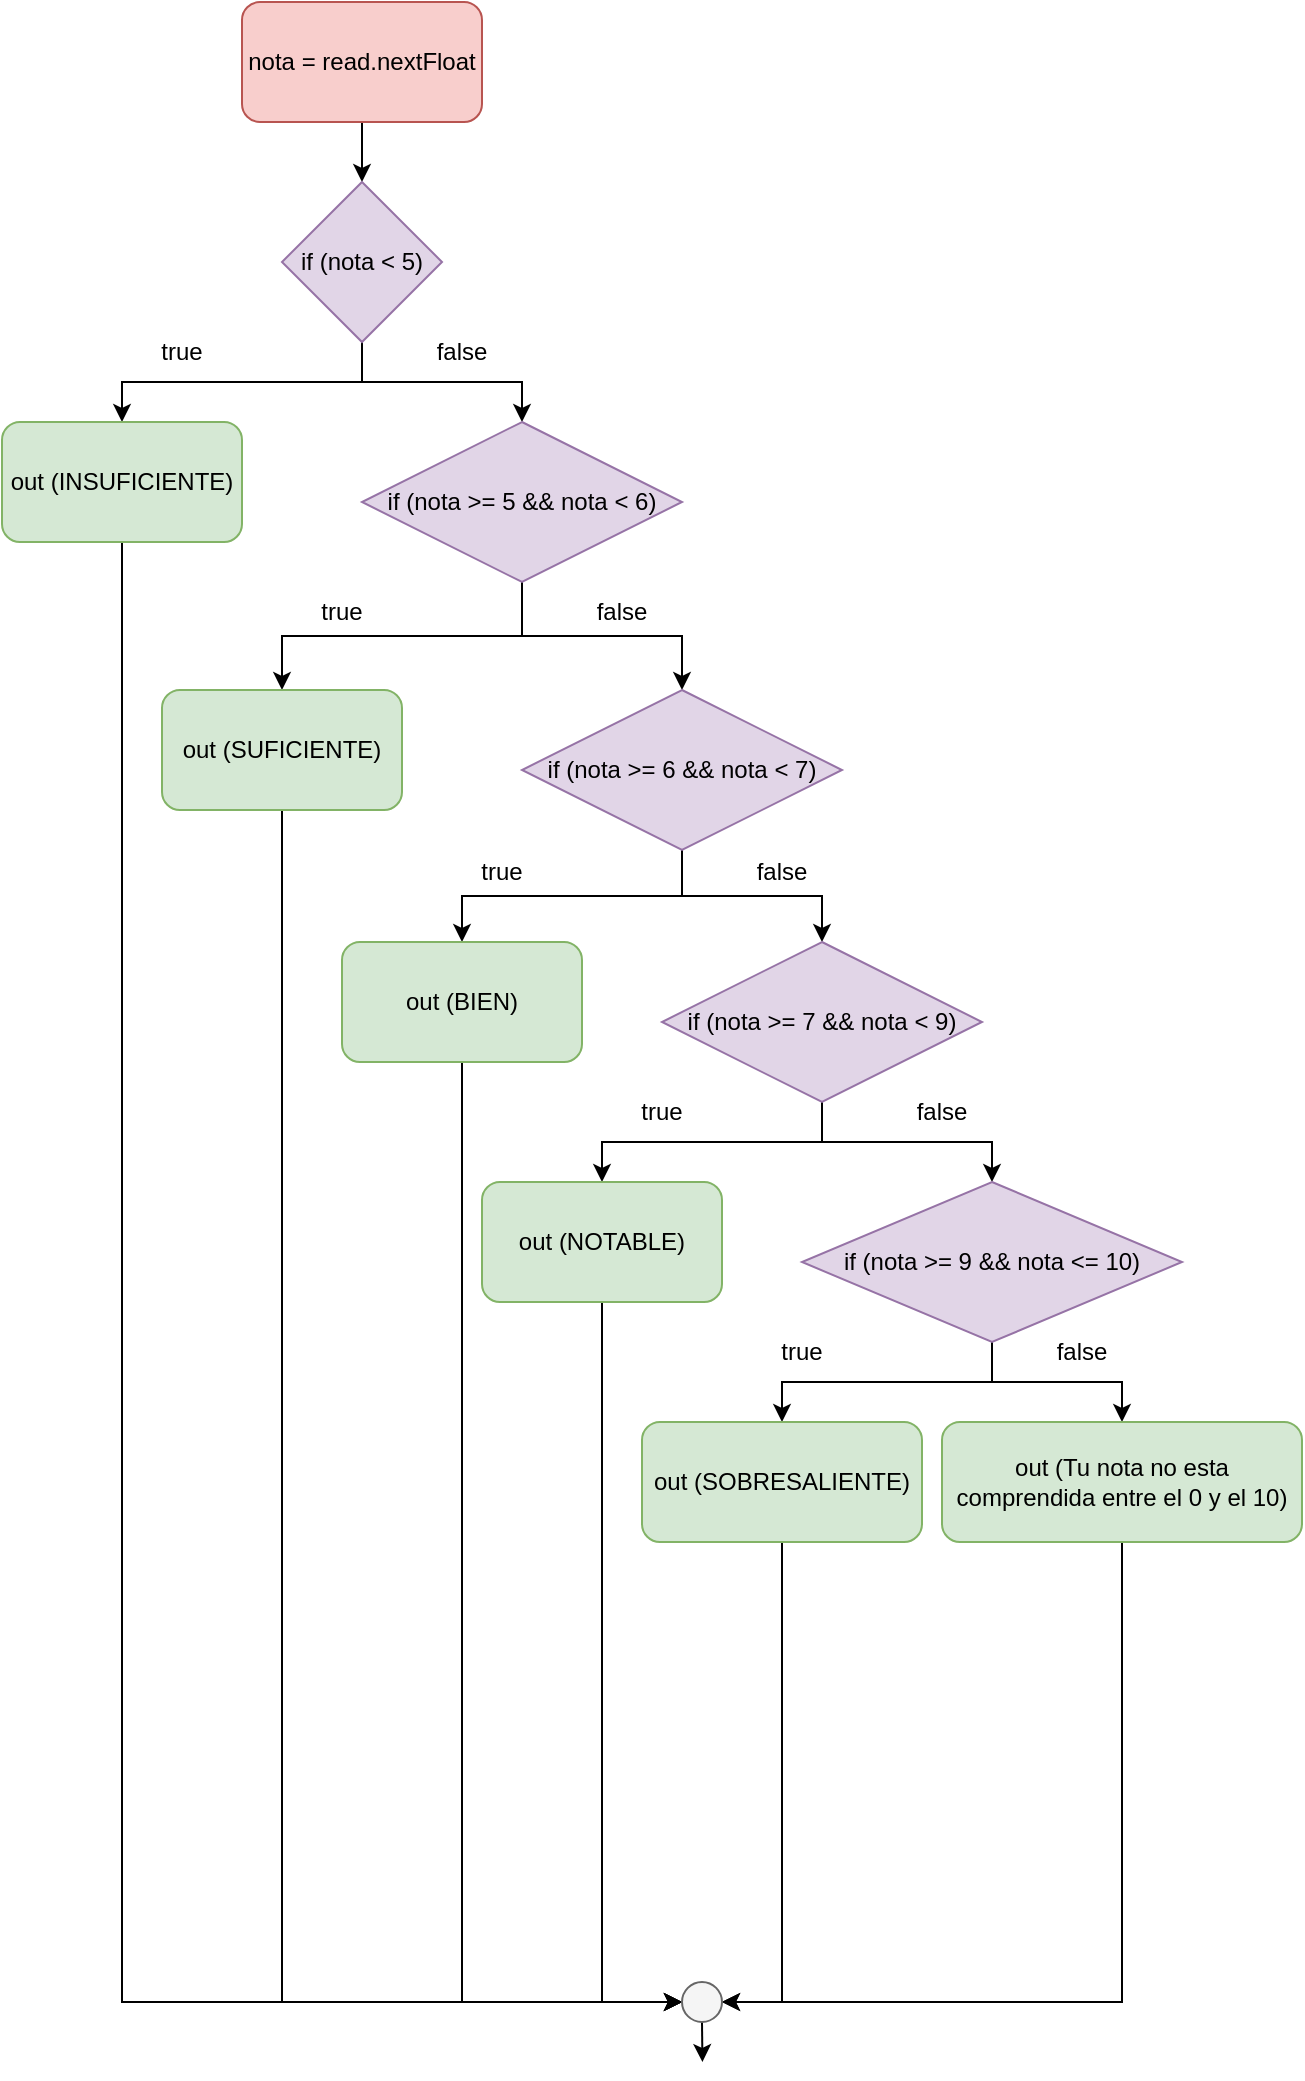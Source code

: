<mxfile version="20.4.0" type="github">
  <diagram id="C5RBs43oDa-KdzZeNtuy" name="Page-1">
    <mxGraphModel dx="1307" dy="613" grid="1" gridSize="10" guides="1" tooltips="1" connect="1" arrows="0" fold="1" page="1" pageScale="1" pageWidth="827" pageHeight="1169" math="0" shadow="0">
      <root>
        <mxCell id="WIyWlLk6GJQsqaUBKTNV-0" />
        <mxCell id="WIyWlLk6GJQsqaUBKTNV-1" parent="WIyWlLk6GJQsqaUBKTNV-0" />
        <mxCell id="wBFLuDKaDC1C8D6US_8e-2" style="edgeStyle=orthogonalEdgeStyle;rounded=0;orthogonalLoop=1;jettySize=auto;html=1;exitX=0.5;exitY=1;exitDx=0;exitDy=0;entryX=0.5;entryY=0;entryDx=0;entryDy=0;" edge="1" parent="WIyWlLk6GJQsqaUBKTNV-1" source="wBFLuDKaDC1C8D6US_8e-0" target="wBFLuDKaDC1C8D6US_8e-1">
          <mxGeometry relative="1" as="geometry" />
        </mxCell>
        <mxCell id="wBFLuDKaDC1C8D6US_8e-0" value="nota = read.nextFloat" style="rounded=1;whiteSpace=wrap;html=1;fillColor=#f8cecc;strokeColor=#b85450;" vertex="1" parent="WIyWlLk6GJQsqaUBKTNV-1">
          <mxGeometry x="209" y="70" width="120" height="60" as="geometry" />
        </mxCell>
        <mxCell id="wBFLuDKaDC1C8D6US_8e-4" style="edgeStyle=orthogonalEdgeStyle;rounded=0;orthogonalLoop=1;jettySize=auto;html=1;exitX=0.5;exitY=1;exitDx=0;exitDy=0;entryX=0.5;entryY=0;entryDx=0;entryDy=0;" edge="1" parent="WIyWlLk6GJQsqaUBKTNV-1" source="wBFLuDKaDC1C8D6US_8e-1" target="wBFLuDKaDC1C8D6US_8e-3">
          <mxGeometry relative="1" as="geometry" />
        </mxCell>
        <mxCell id="wBFLuDKaDC1C8D6US_8e-7" style="edgeStyle=orthogonalEdgeStyle;rounded=0;orthogonalLoop=1;jettySize=auto;html=1;exitX=0.5;exitY=1;exitDx=0;exitDy=0;entryX=0.5;entryY=0;entryDx=0;entryDy=0;" edge="1" parent="WIyWlLk6GJQsqaUBKTNV-1" source="wBFLuDKaDC1C8D6US_8e-1" target="wBFLuDKaDC1C8D6US_8e-6">
          <mxGeometry relative="1" as="geometry" />
        </mxCell>
        <mxCell id="wBFLuDKaDC1C8D6US_8e-1" value="if (nota &amp;lt; 5)" style="rhombus;whiteSpace=wrap;html=1;fillColor=#e1d5e7;strokeColor=#9673a6;" vertex="1" parent="WIyWlLk6GJQsqaUBKTNV-1">
          <mxGeometry x="229" y="160" width="80" height="80" as="geometry" />
        </mxCell>
        <mxCell id="wBFLuDKaDC1C8D6US_8e-41" style="edgeStyle=orthogonalEdgeStyle;rounded=0;orthogonalLoop=1;jettySize=auto;html=1;exitX=0.5;exitY=1;exitDx=0;exitDy=0;entryX=0;entryY=0.5;entryDx=0;entryDy=0;" edge="1" parent="WIyWlLk6GJQsqaUBKTNV-1" source="wBFLuDKaDC1C8D6US_8e-3" target="wBFLuDKaDC1C8D6US_8e-36">
          <mxGeometry relative="1" as="geometry" />
        </mxCell>
        <mxCell id="wBFLuDKaDC1C8D6US_8e-3" value="out (INSUFICIENTE)" style="rounded=1;whiteSpace=wrap;html=1;fillColor=#d5e8d4;strokeColor=#82b366;" vertex="1" parent="WIyWlLk6GJQsqaUBKTNV-1">
          <mxGeometry x="89" y="280" width="120" height="60" as="geometry" />
        </mxCell>
        <mxCell id="wBFLuDKaDC1C8D6US_8e-10" style="edgeStyle=orthogonalEdgeStyle;rounded=0;orthogonalLoop=1;jettySize=auto;html=1;exitX=0.5;exitY=1;exitDx=0;exitDy=0;" edge="1" parent="WIyWlLk6GJQsqaUBKTNV-1" source="wBFLuDKaDC1C8D6US_8e-6" target="wBFLuDKaDC1C8D6US_8e-9">
          <mxGeometry relative="1" as="geometry" />
        </mxCell>
        <mxCell id="wBFLuDKaDC1C8D6US_8e-12" style="edgeStyle=orthogonalEdgeStyle;rounded=0;orthogonalLoop=1;jettySize=auto;html=1;exitX=0.5;exitY=1;exitDx=0;exitDy=0;entryX=0.5;entryY=0;entryDx=0;entryDy=0;" edge="1" parent="WIyWlLk6GJQsqaUBKTNV-1" source="wBFLuDKaDC1C8D6US_8e-6" target="wBFLuDKaDC1C8D6US_8e-11">
          <mxGeometry relative="1" as="geometry" />
        </mxCell>
        <mxCell id="wBFLuDKaDC1C8D6US_8e-6" value="if (nota &amp;gt;= 5 &amp;amp;&amp;amp; nota &amp;lt; 6)" style="rhombus;whiteSpace=wrap;html=1;fillColor=#e1d5e7;strokeColor=#9673a6;" vertex="1" parent="WIyWlLk6GJQsqaUBKTNV-1">
          <mxGeometry x="269" y="280" width="160" height="80" as="geometry" />
        </mxCell>
        <mxCell id="wBFLuDKaDC1C8D6US_8e-43" style="edgeStyle=orthogonalEdgeStyle;rounded=0;orthogonalLoop=1;jettySize=auto;html=1;exitX=0.5;exitY=1;exitDx=0;exitDy=0;entryX=0;entryY=0.5;entryDx=0;entryDy=0;" edge="1" parent="WIyWlLk6GJQsqaUBKTNV-1" source="wBFLuDKaDC1C8D6US_8e-9" target="wBFLuDKaDC1C8D6US_8e-36">
          <mxGeometry relative="1" as="geometry" />
        </mxCell>
        <mxCell id="wBFLuDKaDC1C8D6US_8e-9" value="out (SUFICIENTE)" style="rounded=1;whiteSpace=wrap;html=1;fillColor=#d5e8d4;strokeColor=#82b366;" vertex="1" parent="WIyWlLk6GJQsqaUBKTNV-1">
          <mxGeometry x="169" y="414" width="120" height="60" as="geometry" />
        </mxCell>
        <mxCell id="wBFLuDKaDC1C8D6US_8e-14" style="edgeStyle=orthogonalEdgeStyle;rounded=0;orthogonalLoop=1;jettySize=auto;html=1;exitX=0.5;exitY=1;exitDx=0;exitDy=0;entryX=0.5;entryY=0;entryDx=0;entryDy=0;" edge="1" parent="WIyWlLk6GJQsqaUBKTNV-1" source="wBFLuDKaDC1C8D6US_8e-11" target="wBFLuDKaDC1C8D6US_8e-13">
          <mxGeometry relative="1" as="geometry" />
        </mxCell>
        <mxCell id="wBFLuDKaDC1C8D6US_8e-16" style="edgeStyle=orthogonalEdgeStyle;rounded=0;orthogonalLoop=1;jettySize=auto;html=1;exitX=0.5;exitY=1;exitDx=0;exitDy=0;entryX=0.5;entryY=0;entryDx=0;entryDy=0;" edge="1" parent="WIyWlLk6GJQsqaUBKTNV-1" source="wBFLuDKaDC1C8D6US_8e-11" target="wBFLuDKaDC1C8D6US_8e-15">
          <mxGeometry relative="1" as="geometry" />
        </mxCell>
        <mxCell id="wBFLuDKaDC1C8D6US_8e-11" value="if (nota &amp;gt;= 6 &amp;amp;&amp;amp; nota &amp;lt; 7)" style="rhombus;whiteSpace=wrap;html=1;fillColor=#e1d5e7;strokeColor=#9673a6;" vertex="1" parent="WIyWlLk6GJQsqaUBKTNV-1">
          <mxGeometry x="349" y="414" width="160" height="80" as="geometry" />
        </mxCell>
        <mxCell id="wBFLuDKaDC1C8D6US_8e-45" style="edgeStyle=orthogonalEdgeStyle;rounded=0;orthogonalLoop=1;jettySize=auto;html=1;exitX=0.5;exitY=1;exitDx=0;exitDy=0;entryX=0;entryY=0.5;entryDx=0;entryDy=0;" edge="1" parent="WIyWlLk6GJQsqaUBKTNV-1" source="wBFLuDKaDC1C8D6US_8e-13" target="wBFLuDKaDC1C8D6US_8e-36">
          <mxGeometry relative="1" as="geometry" />
        </mxCell>
        <mxCell id="wBFLuDKaDC1C8D6US_8e-13" value="out (BIEN)" style="rounded=1;whiteSpace=wrap;html=1;fillColor=#d5e8d4;strokeColor=#82b366;" vertex="1" parent="WIyWlLk6GJQsqaUBKTNV-1">
          <mxGeometry x="259" y="540" width="120" height="60" as="geometry" />
        </mxCell>
        <mxCell id="wBFLuDKaDC1C8D6US_8e-18" style="edgeStyle=orthogonalEdgeStyle;rounded=0;orthogonalLoop=1;jettySize=auto;html=1;exitX=0.5;exitY=1;exitDx=0;exitDy=0;" edge="1" parent="WIyWlLk6GJQsqaUBKTNV-1" source="wBFLuDKaDC1C8D6US_8e-15" target="wBFLuDKaDC1C8D6US_8e-17">
          <mxGeometry relative="1" as="geometry" />
        </mxCell>
        <mxCell id="wBFLuDKaDC1C8D6US_8e-20" style="edgeStyle=orthogonalEdgeStyle;rounded=0;orthogonalLoop=1;jettySize=auto;html=1;exitX=0.5;exitY=1;exitDx=0;exitDy=0;entryX=0.5;entryY=0;entryDx=0;entryDy=0;" edge="1" parent="WIyWlLk6GJQsqaUBKTNV-1" source="wBFLuDKaDC1C8D6US_8e-15" target="wBFLuDKaDC1C8D6US_8e-19">
          <mxGeometry relative="1" as="geometry" />
        </mxCell>
        <mxCell id="wBFLuDKaDC1C8D6US_8e-15" value="if (nota &amp;gt;= 7 &amp;amp;&amp;amp; nota &amp;lt; 9)" style="rhombus;whiteSpace=wrap;html=1;fillColor=#e1d5e7;strokeColor=#9673a6;" vertex="1" parent="WIyWlLk6GJQsqaUBKTNV-1">
          <mxGeometry x="419" y="540" width="160" height="80" as="geometry" />
        </mxCell>
        <mxCell id="wBFLuDKaDC1C8D6US_8e-37" style="edgeStyle=orthogonalEdgeStyle;rounded=0;orthogonalLoop=1;jettySize=auto;html=1;exitX=0.5;exitY=1;exitDx=0;exitDy=0;entryX=0;entryY=0.5;entryDx=0;entryDy=0;" edge="1" parent="WIyWlLk6GJQsqaUBKTNV-1" source="wBFLuDKaDC1C8D6US_8e-17" target="wBFLuDKaDC1C8D6US_8e-36">
          <mxGeometry relative="1" as="geometry" />
        </mxCell>
        <mxCell id="wBFLuDKaDC1C8D6US_8e-17" value="out (NOTABLE)" style="rounded=1;whiteSpace=wrap;html=1;fillColor=#d5e8d4;strokeColor=#82b366;" vertex="1" parent="WIyWlLk6GJQsqaUBKTNV-1">
          <mxGeometry x="329" y="660" width="120" height="60" as="geometry" />
        </mxCell>
        <mxCell id="wBFLuDKaDC1C8D6US_8e-22" style="edgeStyle=orthogonalEdgeStyle;rounded=0;orthogonalLoop=1;jettySize=auto;html=1;exitX=0.5;exitY=1;exitDx=0;exitDy=0;entryX=0.5;entryY=0;entryDx=0;entryDy=0;" edge="1" parent="WIyWlLk6GJQsqaUBKTNV-1" source="wBFLuDKaDC1C8D6US_8e-19" target="wBFLuDKaDC1C8D6US_8e-21">
          <mxGeometry relative="1" as="geometry" />
        </mxCell>
        <mxCell id="wBFLuDKaDC1C8D6US_8e-24" style="edgeStyle=orthogonalEdgeStyle;rounded=0;orthogonalLoop=1;jettySize=auto;html=1;exitX=0.5;exitY=1;exitDx=0;exitDy=0;entryX=0.5;entryY=0;entryDx=0;entryDy=0;" edge="1" parent="WIyWlLk6GJQsqaUBKTNV-1" source="wBFLuDKaDC1C8D6US_8e-19" target="wBFLuDKaDC1C8D6US_8e-23">
          <mxGeometry relative="1" as="geometry" />
        </mxCell>
        <mxCell id="wBFLuDKaDC1C8D6US_8e-19" value="if (nota &amp;gt;= 9 &amp;amp;&amp;amp; nota &amp;lt;= 10)" style="rhombus;whiteSpace=wrap;html=1;fillColor=#e1d5e7;strokeColor=#9673a6;" vertex="1" parent="WIyWlLk6GJQsqaUBKTNV-1">
          <mxGeometry x="489" y="660" width="190" height="80" as="geometry" />
        </mxCell>
        <mxCell id="wBFLuDKaDC1C8D6US_8e-39" style="edgeStyle=orthogonalEdgeStyle;rounded=0;orthogonalLoop=1;jettySize=auto;html=1;exitX=0.5;exitY=1;exitDx=0;exitDy=0;entryX=1;entryY=0.5;entryDx=0;entryDy=0;" edge="1" parent="WIyWlLk6GJQsqaUBKTNV-1" source="wBFLuDKaDC1C8D6US_8e-21" target="wBFLuDKaDC1C8D6US_8e-36">
          <mxGeometry relative="1" as="geometry" />
        </mxCell>
        <mxCell id="wBFLuDKaDC1C8D6US_8e-21" value="out (SOBRESALIENTE)" style="rounded=1;whiteSpace=wrap;html=1;fillColor=#d5e8d4;strokeColor=#82b366;" vertex="1" parent="WIyWlLk6GJQsqaUBKTNV-1">
          <mxGeometry x="409" y="780" width="140" height="60" as="geometry" />
        </mxCell>
        <mxCell id="wBFLuDKaDC1C8D6US_8e-40" style="edgeStyle=orthogonalEdgeStyle;rounded=0;orthogonalLoop=1;jettySize=auto;html=1;exitX=0.5;exitY=1;exitDx=0;exitDy=0;entryX=1;entryY=0.5;entryDx=0;entryDy=0;" edge="1" parent="WIyWlLk6GJQsqaUBKTNV-1" source="wBFLuDKaDC1C8D6US_8e-23" target="wBFLuDKaDC1C8D6US_8e-36">
          <mxGeometry relative="1" as="geometry" />
        </mxCell>
        <mxCell id="wBFLuDKaDC1C8D6US_8e-23" value="out (Tu nota no esta comprendida entre el 0 y el 10)" style="rounded=1;whiteSpace=wrap;html=1;fillColor=#d5e8d4;strokeColor=#82b366;" vertex="1" parent="WIyWlLk6GJQsqaUBKTNV-1">
          <mxGeometry x="559" y="780" width="180" height="60" as="geometry" />
        </mxCell>
        <mxCell id="wBFLuDKaDC1C8D6US_8e-26" value="true" style="text;html=1;strokeColor=none;fillColor=none;align=center;verticalAlign=middle;whiteSpace=wrap;rounded=0;" vertex="1" parent="WIyWlLk6GJQsqaUBKTNV-1">
          <mxGeometry x="149" y="230" width="60" height="30" as="geometry" />
        </mxCell>
        <mxCell id="wBFLuDKaDC1C8D6US_8e-27" value="false" style="text;html=1;strokeColor=none;fillColor=none;align=center;verticalAlign=middle;whiteSpace=wrap;rounded=0;" vertex="1" parent="WIyWlLk6GJQsqaUBKTNV-1">
          <mxGeometry x="289" y="230" width="60" height="30" as="geometry" />
        </mxCell>
        <mxCell id="wBFLuDKaDC1C8D6US_8e-28" value="true" style="text;html=1;strokeColor=none;fillColor=none;align=center;verticalAlign=middle;whiteSpace=wrap;rounded=0;" vertex="1" parent="WIyWlLk6GJQsqaUBKTNV-1">
          <mxGeometry x="229" y="360" width="60" height="30" as="geometry" />
        </mxCell>
        <mxCell id="wBFLuDKaDC1C8D6US_8e-29" value="false" style="text;html=1;strokeColor=none;fillColor=none;align=center;verticalAlign=middle;whiteSpace=wrap;rounded=0;" vertex="1" parent="WIyWlLk6GJQsqaUBKTNV-1">
          <mxGeometry x="369" y="360" width="60" height="30" as="geometry" />
        </mxCell>
        <mxCell id="wBFLuDKaDC1C8D6US_8e-30" value="true" style="text;html=1;strokeColor=none;fillColor=none;align=center;verticalAlign=middle;whiteSpace=wrap;rounded=0;" vertex="1" parent="WIyWlLk6GJQsqaUBKTNV-1">
          <mxGeometry x="309" y="490" width="60" height="30" as="geometry" />
        </mxCell>
        <mxCell id="wBFLuDKaDC1C8D6US_8e-31" value="false" style="text;html=1;strokeColor=none;fillColor=none;align=center;verticalAlign=middle;whiteSpace=wrap;rounded=0;" vertex="1" parent="WIyWlLk6GJQsqaUBKTNV-1">
          <mxGeometry x="449" y="490" width="60" height="30" as="geometry" />
        </mxCell>
        <mxCell id="wBFLuDKaDC1C8D6US_8e-32" value="true" style="text;html=1;strokeColor=none;fillColor=none;align=center;verticalAlign=middle;whiteSpace=wrap;rounded=0;" vertex="1" parent="WIyWlLk6GJQsqaUBKTNV-1">
          <mxGeometry x="389" y="610" width="60" height="30" as="geometry" />
        </mxCell>
        <mxCell id="wBFLuDKaDC1C8D6US_8e-33" value="false" style="text;html=1;strokeColor=none;fillColor=none;align=center;verticalAlign=middle;whiteSpace=wrap;rounded=0;" vertex="1" parent="WIyWlLk6GJQsqaUBKTNV-1">
          <mxGeometry x="529" y="610" width="60" height="30" as="geometry" />
        </mxCell>
        <mxCell id="wBFLuDKaDC1C8D6US_8e-34" value="true" style="text;html=1;strokeColor=none;fillColor=none;align=center;verticalAlign=middle;whiteSpace=wrap;rounded=0;" vertex="1" parent="WIyWlLk6GJQsqaUBKTNV-1">
          <mxGeometry x="459" y="730" width="60" height="30" as="geometry" />
        </mxCell>
        <mxCell id="wBFLuDKaDC1C8D6US_8e-35" value="false" style="text;html=1;strokeColor=none;fillColor=none;align=center;verticalAlign=middle;whiteSpace=wrap;rounded=0;" vertex="1" parent="WIyWlLk6GJQsqaUBKTNV-1">
          <mxGeometry x="599" y="730" width="60" height="30" as="geometry" />
        </mxCell>
        <mxCell id="wBFLuDKaDC1C8D6US_8e-46" style="edgeStyle=orthogonalEdgeStyle;rounded=0;orthogonalLoop=1;jettySize=auto;html=1;exitX=0.5;exitY=1;exitDx=0;exitDy=0;" edge="1" parent="WIyWlLk6GJQsqaUBKTNV-1" source="wBFLuDKaDC1C8D6US_8e-36">
          <mxGeometry relative="1" as="geometry">
            <mxPoint x="439.222" y="1100" as="targetPoint" />
          </mxGeometry>
        </mxCell>
        <mxCell id="wBFLuDKaDC1C8D6US_8e-36" value="" style="ellipse;whiteSpace=wrap;html=1;aspect=fixed;fillColor=#f5f5f5;fontColor=#333333;strokeColor=#666666;" vertex="1" parent="WIyWlLk6GJQsqaUBKTNV-1">
          <mxGeometry x="429" y="1060" width="20" height="20" as="geometry" />
        </mxCell>
      </root>
    </mxGraphModel>
  </diagram>
</mxfile>
